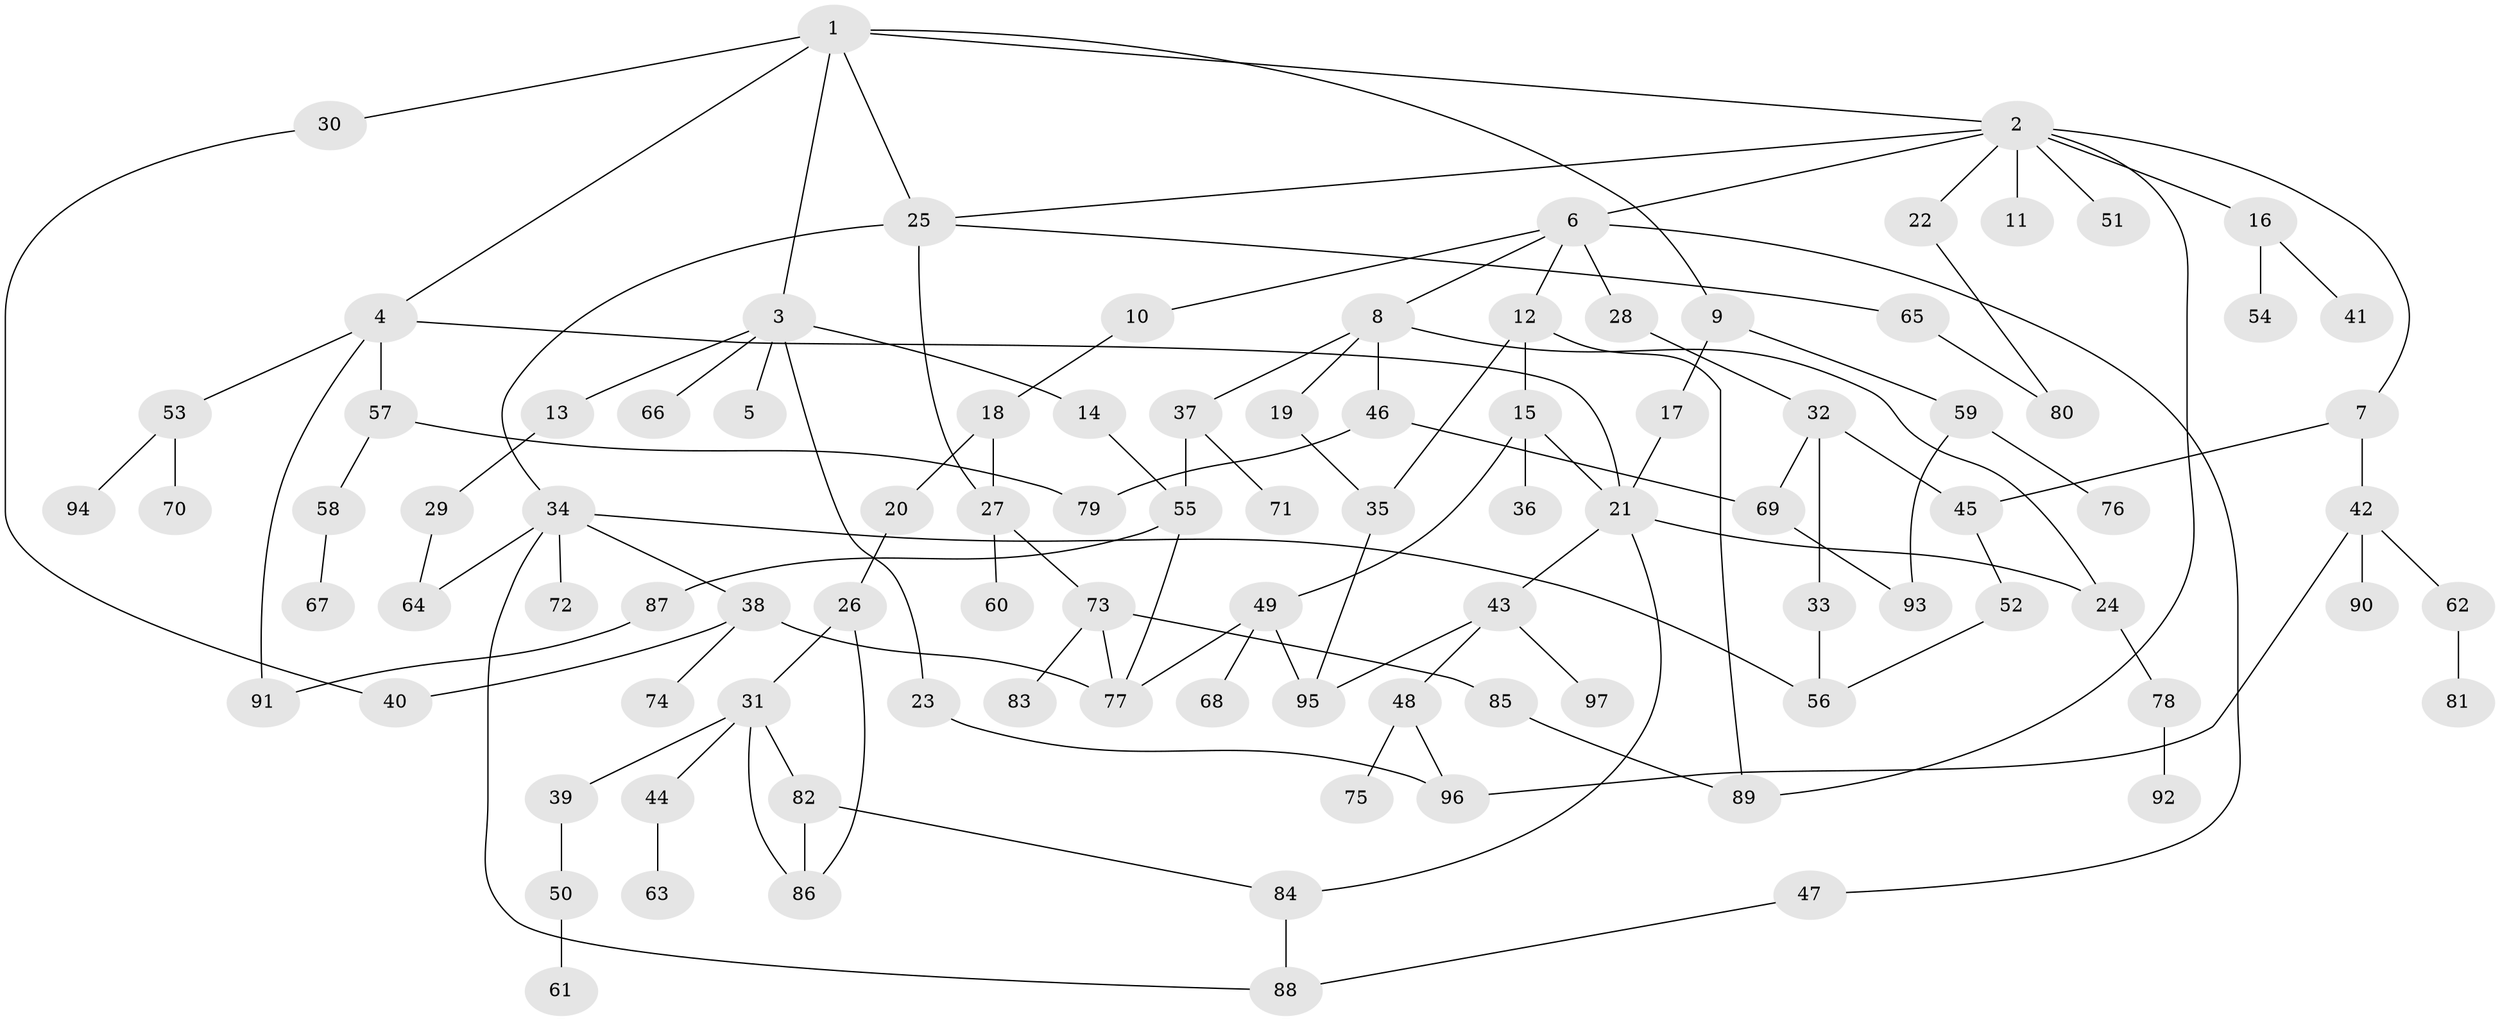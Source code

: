 // coarse degree distribution, {16: 0.034482758620689655, 5: 0.10344827586206896, 1: 0.3448275862068966, 6: 0.034482758620689655, 3: 0.13793103448275862, 7: 0.034482758620689655, 2: 0.1724137931034483, 8: 0.034482758620689655, 4: 0.10344827586206896}
// Generated by graph-tools (version 1.1) at 2025/16/03/04/25 18:16:52]
// undirected, 97 vertices, 127 edges
graph export_dot {
graph [start="1"]
  node [color=gray90,style=filled];
  1;
  2;
  3;
  4;
  5;
  6;
  7;
  8;
  9;
  10;
  11;
  12;
  13;
  14;
  15;
  16;
  17;
  18;
  19;
  20;
  21;
  22;
  23;
  24;
  25;
  26;
  27;
  28;
  29;
  30;
  31;
  32;
  33;
  34;
  35;
  36;
  37;
  38;
  39;
  40;
  41;
  42;
  43;
  44;
  45;
  46;
  47;
  48;
  49;
  50;
  51;
  52;
  53;
  54;
  55;
  56;
  57;
  58;
  59;
  60;
  61;
  62;
  63;
  64;
  65;
  66;
  67;
  68;
  69;
  70;
  71;
  72;
  73;
  74;
  75;
  76;
  77;
  78;
  79;
  80;
  81;
  82;
  83;
  84;
  85;
  86;
  87;
  88;
  89;
  90;
  91;
  92;
  93;
  94;
  95;
  96;
  97;
  1 -- 2;
  1 -- 3;
  1 -- 4;
  1 -- 9;
  1 -- 30;
  1 -- 25;
  2 -- 6;
  2 -- 7;
  2 -- 11;
  2 -- 16;
  2 -- 22;
  2 -- 25;
  2 -- 51;
  2 -- 89;
  3 -- 5;
  3 -- 13;
  3 -- 14;
  3 -- 23;
  3 -- 66;
  4 -- 53;
  4 -- 57;
  4 -- 21;
  4 -- 91;
  6 -- 8;
  6 -- 10;
  6 -- 12;
  6 -- 28;
  6 -- 47;
  7 -- 42;
  7 -- 45;
  8 -- 19;
  8 -- 24;
  8 -- 37;
  8 -- 46;
  9 -- 17;
  9 -- 59;
  10 -- 18;
  12 -- 15;
  12 -- 35;
  12 -- 89;
  13 -- 29;
  14 -- 55;
  15 -- 21;
  15 -- 36;
  15 -- 49;
  16 -- 41;
  16 -- 54;
  17 -- 21;
  18 -- 20;
  18 -- 27;
  19 -- 35;
  20 -- 26;
  21 -- 43;
  21 -- 24;
  21 -- 84;
  22 -- 80;
  23 -- 96;
  24 -- 78;
  25 -- 27;
  25 -- 34;
  25 -- 65;
  26 -- 31;
  26 -- 86;
  27 -- 60;
  27 -- 73;
  28 -- 32;
  29 -- 64;
  30 -- 40;
  31 -- 39;
  31 -- 44;
  31 -- 82;
  31 -- 86;
  32 -- 33;
  32 -- 45;
  32 -- 69;
  33 -- 56;
  34 -- 38;
  34 -- 72;
  34 -- 64;
  34 -- 56;
  34 -- 88;
  35 -- 95;
  37 -- 71;
  37 -- 55;
  38 -- 40;
  38 -- 74;
  38 -- 77;
  39 -- 50;
  42 -- 62;
  42 -- 90;
  42 -- 96;
  43 -- 48;
  43 -- 97;
  43 -- 95;
  44 -- 63;
  45 -- 52;
  46 -- 69;
  46 -- 79;
  47 -- 88;
  48 -- 75;
  48 -- 96;
  49 -- 68;
  49 -- 77;
  49 -- 95;
  50 -- 61;
  52 -- 56;
  53 -- 70;
  53 -- 94;
  55 -- 87;
  55 -- 77;
  57 -- 58;
  57 -- 79;
  58 -- 67;
  59 -- 76;
  59 -- 93;
  62 -- 81;
  65 -- 80;
  69 -- 93;
  73 -- 83;
  73 -- 85;
  73 -- 77;
  78 -- 92;
  82 -- 84;
  82 -- 86;
  84 -- 88;
  85 -- 89;
  87 -- 91;
}
